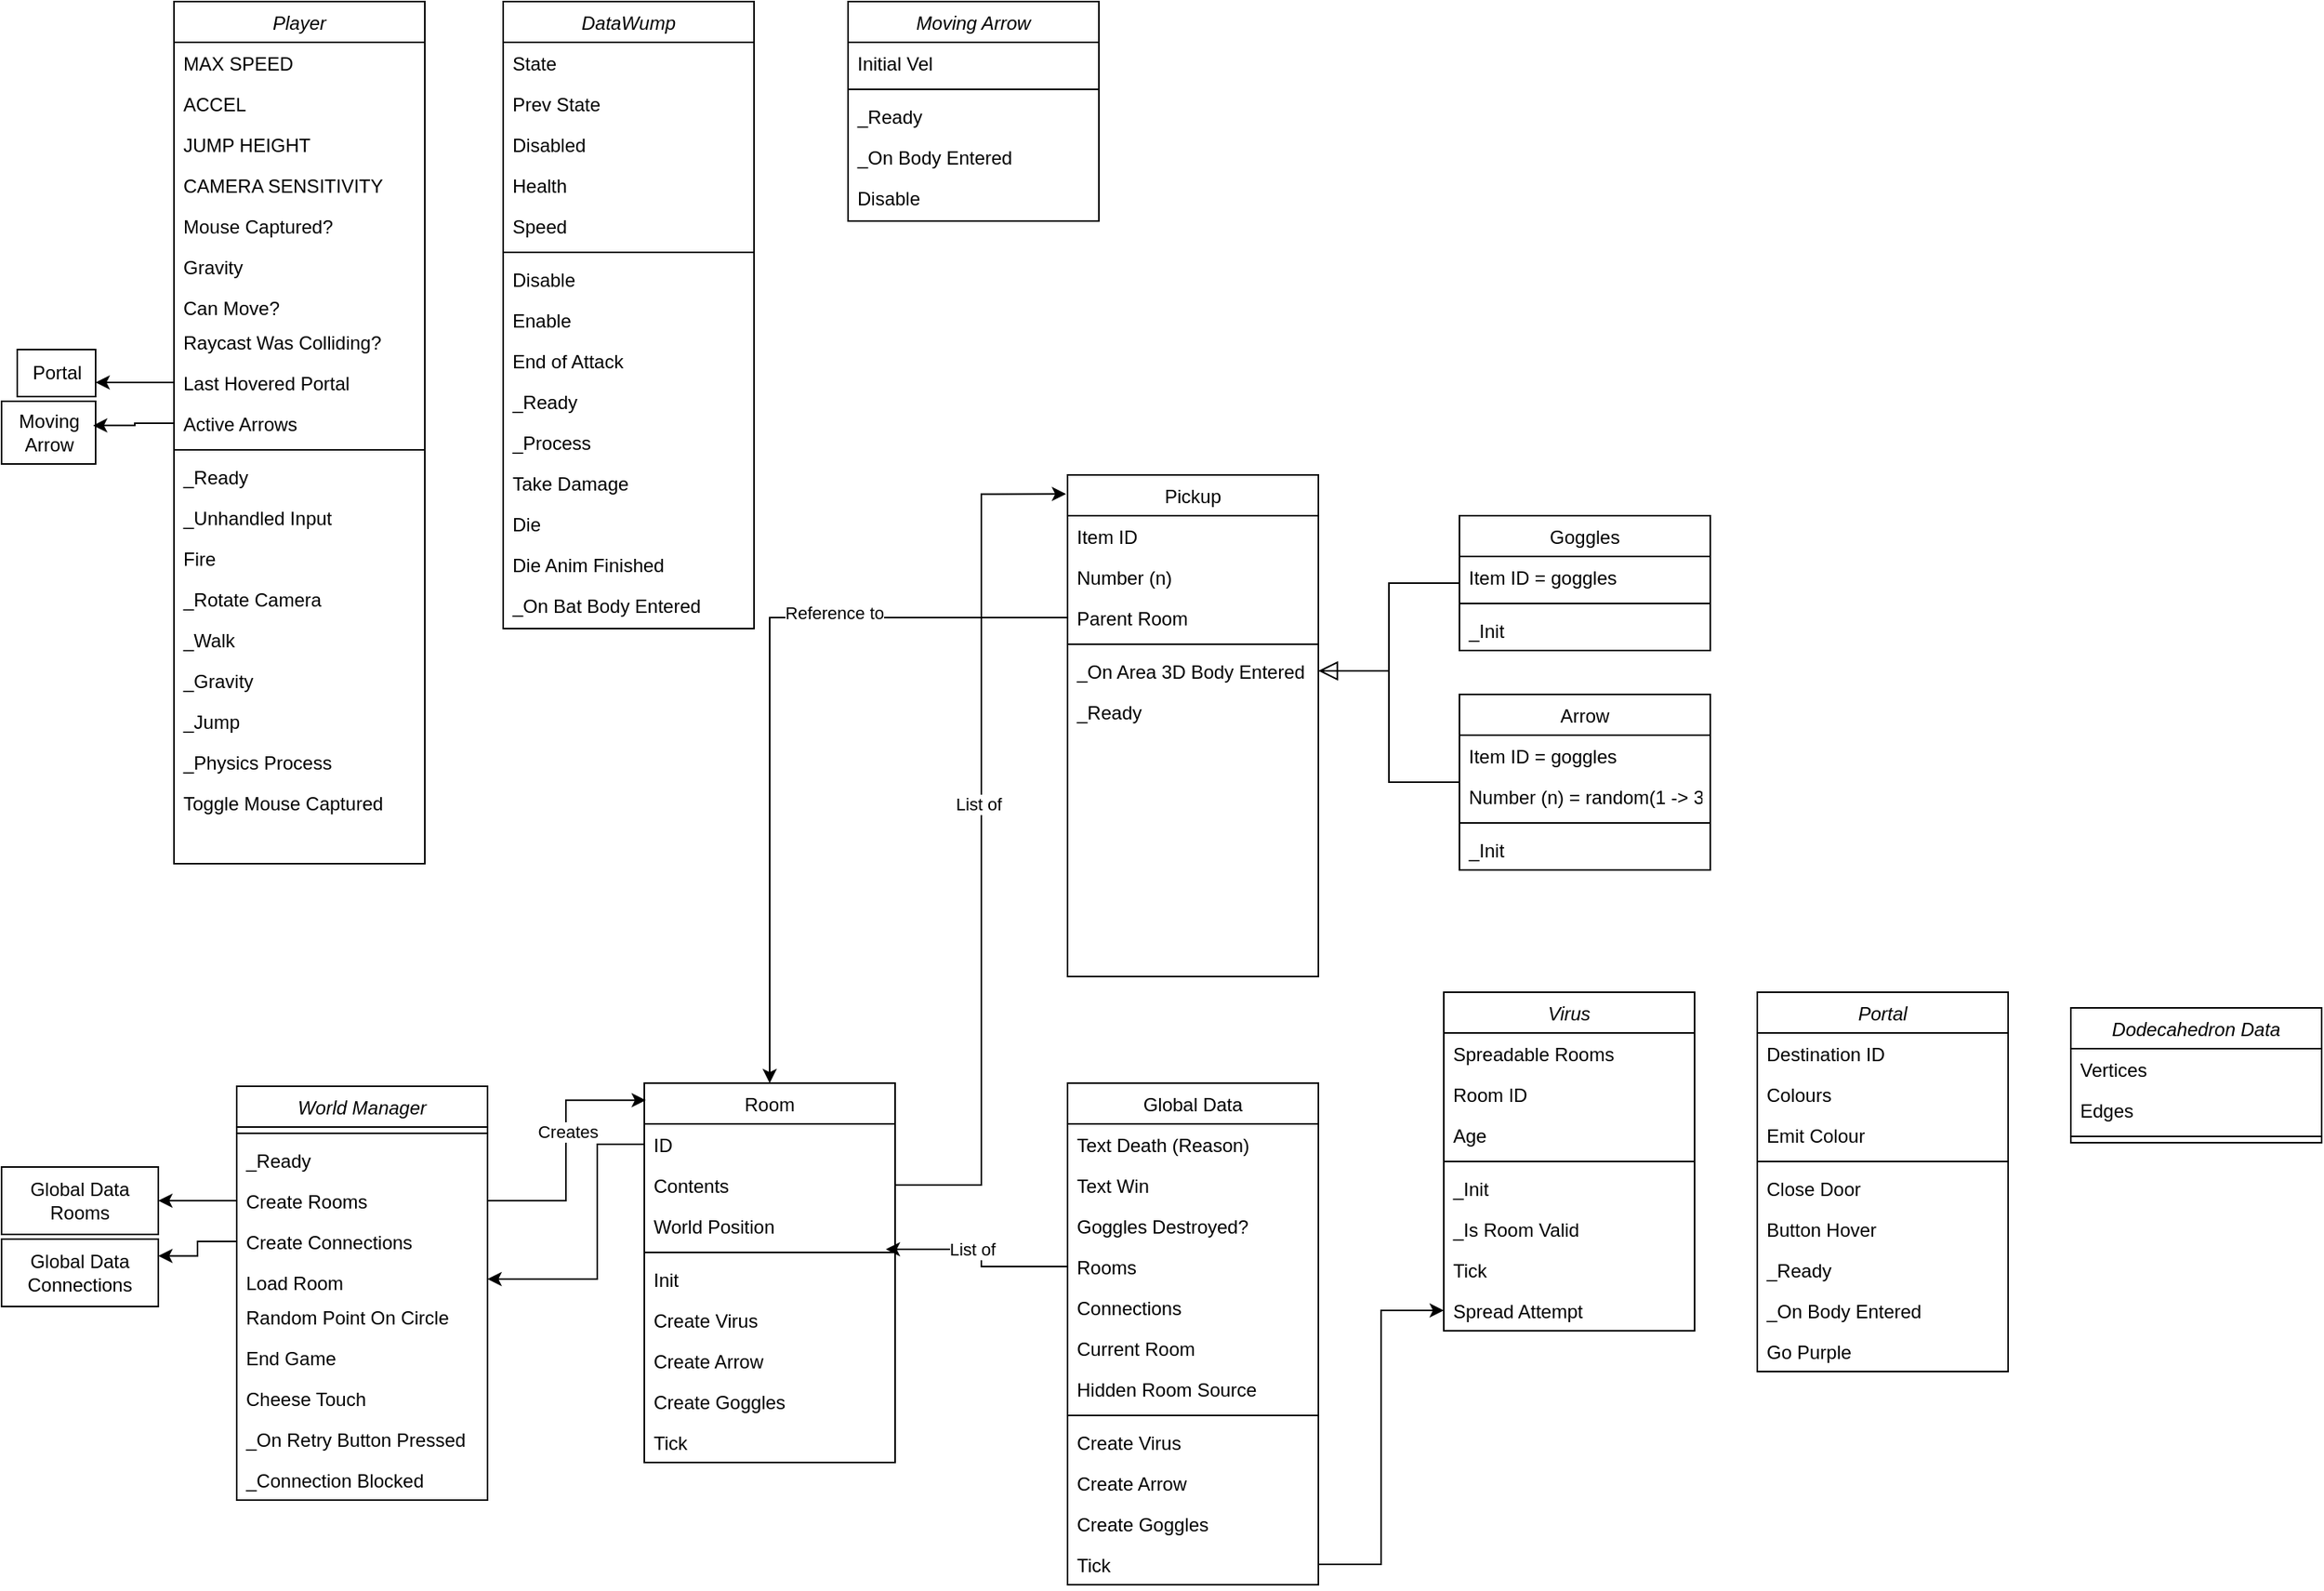 <mxfile version="24.6.4" type="device">
  <diagram id="C5RBs43oDa-KdzZeNtuy" name="Page-1">
    <mxGraphModel dx="1004" dy="1878" grid="1" gridSize="10" guides="1" tooltips="1" connect="1" arrows="1" fold="1" page="1" pageScale="1" pageWidth="827" pageHeight="1169" math="0" shadow="0">
      <root>
        <mxCell id="WIyWlLk6GJQsqaUBKTNV-0" />
        <mxCell id="WIyWlLk6GJQsqaUBKTNV-1" parent="WIyWlLk6GJQsqaUBKTNV-0" />
        <mxCell id="zkfFHV4jXpPFQw0GAbJ--0" value="World Manager" style="swimlane;fontStyle=2;align=center;verticalAlign=top;childLayout=stackLayout;horizontal=1;startSize=26;horizontalStack=0;resizeParent=1;resizeLast=0;collapsible=1;marginBottom=0;rounded=0;shadow=0;strokeWidth=1;" parent="WIyWlLk6GJQsqaUBKTNV-1" vertex="1">
          <mxGeometry x="190" y="20" width="160" height="264" as="geometry">
            <mxRectangle x="230" y="140" width="160" height="26" as="alternateBounds" />
          </mxGeometry>
        </mxCell>
        <mxCell id="zkfFHV4jXpPFQw0GAbJ--4" value="" style="line;html=1;strokeWidth=1;align=left;verticalAlign=middle;spacingTop=-1;spacingLeft=3;spacingRight=3;rotatable=0;labelPosition=right;points=[];portConstraint=eastwest;" parent="zkfFHV4jXpPFQw0GAbJ--0" vertex="1">
          <mxGeometry y="26" width="160" height="8" as="geometry" />
        </mxCell>
        <mxCell id="YwGUGth9fUSWE6UoYvAo-60" value="_Ready" style="text;align=left;verticalAlign=top;spacingLeft=4;spacingRight=4;overflow=hidden;rotatable=0;points=[[0,0.5],[1,0.5]];portConstraint=eastwest;" vertex="1" parent="zkfFHV4jXpPFQw0GAbJ--0">
          <mxGeometry y="34" width="160" height="26" as="geometry" />
        </mxCell>
        <mxCell id="zkfFHV4jXpPFQw0GAbJ--5" value="Create Rooms" style="text;align=left;verticalAlign=top;spacingLeft=4;spacingRight=4;overflow=hidden;rotatable=0;points=[[0,0.5],[1,0.5]];portConstraint=eastwest;" parent="zkfFHV4jXpPFQw0GAbJ--0" vertex="1">
          <mxGeometry y="60" width="160" height="26" as="geometry" />
        </mxCell>
        <mxCell id="YwGUGth9fUSWE6UoYvAo-1" value="Create Connections" style="text;align=left;verticalAlign=top;spacingLeft=4;spacingRight=4;overflow=hidden;rotatable=0;points=[[0,0.5],[1,0.5]];portConstraint=eastwest;" vertex="1" parent="zkfFHV4jXpPFQw0GAbJ--0">
          <mxGeometry y="86" width="160" height="26" as="geometry" />
        </mxCell>
        <mxCell id="YwGUGth9fUSWE6UoYvAo-2" value="Load Room" style="text;align=left;verticalAlign=top;spacingLeft=4;spacingRight=4;overflow=hidden;rotatable=0;points=[[0,0.5],[1,0.5]];portConstraint=eastwest;" vertex="1" parent="zkfFHV4jXpPFQw0GAbJ--0">
          <mxGeometry y="112" width="160" height="22" as="geometry" />
        </mxCell>
        <mxCell id="YwGUGth9fUSWE6UoYvAo-3" value="Random Point On Circle" style="text;align=left;verticalAlign=top;spacingLeft=4;spacingRight=4;overflow=hidden;rotatable=0;points=[[0,0.5],[1,0.5]];portConstraint=eastwest;" vertex="1" parent="zkfFHV4jXpPFQw0GAbJ--0">
          <mxGeometry y="134" width="160" height="26" as="geometry" />
        </mxCell>
        <mxCell id="YwGUGth9fUSWE6UoYvAo-4" value="End Game" style="text;align=left;verticalAlign=top;spacingLeft=4;spacingRight=4;overflow=hidden;rotatable=0;points=[[0,0.5],[1,0.5]];portConstraint=eastwest;" vertex="1" parent="zkfFHV4jXpPFQw0GAbJ--0">
          <mxGeometry y="160" width="160" height="26" as="geometry" />
        </mxCell>
        <mxCell id="YwGUGth9fUSWE6UoYvAo-5" value="Cheese Touch" style="text;align=left;verticalAlign=top;spacingLeft=4;spacingRight=4;overflow=hidden;rotatable=0;points=[[0,0.5],[1,0.5]];portConstraint=eastwest;" vertex="1" parent="zkfFHV4jXpPFQw0GAbJ--0">
          <mxGeometry y="186" width="160" height="26" as="geometry" />
        </mxCell>
        <mxCell id="YwGUGth9fUSWE6UoYvAo-6" value="_On Retry Button Pressed" style="text;align=left;verticalAlign=top;spacingLeft=4;spacingRight=4;overflow=hidden;rotatable=0;points=[[0,0.5],[1,0.5]];portConstraint=eastwest;" vertex="1" parent="zkfFHV4jXpPFQw0GAbJ--0">
          <mxGeometry y="212" width="160" height="26" as="geometry" />
        </mxCell>
        <mxCell id="YwGUGth9fUSWE6UoYvAo-7" value="_Connection Blocked" style="text;align=left;verticalAlign=top;spacingLeft=4;spacingRight=4;overflow=hidden;rotatable=0;points=[[0,0.5],[1,0.5]];portConstraint=eastwest;" vertex="1" parent="zkfFHV4jXpPFQw0GAbJ--0">
          <mxGeometry y="238" width="160" height="26" as="geometry" />
        </mxCell>
        <mxCell id="zkfFHV4jXpPFQw0GAbJ--17" value="Room" style="swimlane;fontStyle=0;align=center;verticalAlign=top;childLayout=stackLayout;horizontal=1;startSize=26;horizontalStack=0;resizeParent=1;resizeLast=0;collapsible=1;marginBottom=0;rounded=0;shadow=0;strokeWidth=1;" parent="WIyWlLk6GJQsqaUBKTNV-1" vertex="1">
          <mxGeometry x="450" y="18" width="160" height="242" as="geometry">
            <mxRectangle x="540" y="40" width="160" height="26" as="alternateBounds" />
          </mxGeometry>
        </mxCell>
        <mxCell id="zkfFHV4jXpPFQw0GAbJ--18" value="ID" style="text;align=left;verticalAlign=top;spacingLeft=4;spacingRight=4;overflow=hidden;rotatable=0;points=[[0,0.5],[1,0.5]];portConstraint=eastwest;" parent="zkfFHV4jXpPFQw0GAbJ--17" vertex="1">
          <mxGeometry y="26" width="160" height="26" as="geometry" />
        </mxCell>
        <mxCell id="zkfFHV4jXpPFQw0GAbJ--19" value="Contents" style="text;align=left;verticalAlign=top;spacingLeft=4;spacingRight=4;overflow=hidden;rotatable=0;points=[[0,0.5],[1,0.5]];portConstraint=eastwest;rounded=0;shadow=0;html=0;" parent="zkfFHV4jXpPFQw0GAbJ--17" vertex="1">
          <mxGeometry y="52" width="160" height="26" as="geometry" />
        </mxCell>
        <mxCell id="zkfFHV4jXpPFQw0GAbJ--20" value="World Position" style="text;align=left;verticalAlign=top;spacingLeft=4;spacingRight=4;overflow=hidden;rotatable=0;points=[[0,0.5],[1,0.5]];portConstraint=eastwest;rounded=0;shadow=0;html=0;" parent="zkfFHV4jXpPFQw0GAbJ--17" vertex="1">
          <mxGeometry y="78" width="160" height="26" as="geometry" />
        </mxCell>
        <mxCell id="zkfFHV4jXpPFQw0GAbJ--23" value="" style="line;html=1;strokeWidth=1;align=left;verticalAlign=middle;spacingTop=-1;spacingLeft=3;spacingRight=3;rotatable=0;labelPosition=right;points=[];portConstraint=eastwest;" parent="zkfFHV4jXpPFQw0GAbJ--17" vertex="1">
          <mxGeometry y="104" width="160" height="8" as="geometry" />
        </mxCell>
        <mxCell id="zkfFHV4jXpPFQw0GAbJ--24" value="Init" style="text;align=left;verticalAlign=top;spacingLeft=4;spacingRight=4;overflow=hidden;rotatable=0;points=[[0,0.5],[1,0.5]];portConstraint=eastwest;" parent="zkfFHV4jXpPFQw0GAbJ--17" vertex="1">
          <mxGeometry y="112" width="160" height="26" as="geometry" />
        </mxCell>
        <mxCell id="zkfFHV4jXpPFQw0GAbJ--25" value="Create Virus" style="text;align=left;verticalAlign=top;spacingLeft=4;spacingRight=4;overflow=hidden;rotatable=0;points=[[0,0.5],[1,0.5]];portConstraint=eastwest;" parent="zkfFHV4jXpPFQw0GAbJ--17" vertex="1">
          <mxGeometry y="138" width="160" height="26" as="geometry" />
        </mxCell>
        <mxCell id="YwGUGth9fUSWE6UoYvAo-8" value="Create Arrow" style="text;align=left;verticalAlign=top;spacingLeft=4;spacingRight=4;overflow=hidden;rotatable=0;points=[[0,0.5],[1,0.5]];portConstraint=eastwest;" vertex="1" parent="zkfFHV4jXpPFQw0GAbJ--17">
          <mxGeometry y="164" width="160" height="26" as="geometry" />
        </mxCell>
        <mxCell id="YwGUGth9fUSWE6UoYvAo-9" value="Create Goggles" style="text;align=left;verticalAlign=top;spacingLeft=4;spacingRight=4;overflow=hidden;rotatable=0;points=[[0,0.5],[1,0.5]];portConstraint=eastwest;" vertex="1" parent="zkfFHV4jXpPFQw0GAbJ--17">
          <mxGeometry y="190" width="160" height="26" as="geometry" />
        </mxCell>
        <mxCell id="YwGUGth9fUSWE6UoYvAo-10" value="Tick" style="text;align=left;verticalAlign=top;spacingLeft=4;spacingRight=4;overflow=hidden;rotatable=0;points=[[0,0.5],[1,0.5]];portConstraint=eastwest;" vertex="1" parent="zkfFHV4jXpPFQw0GAbJ--17">
          <mxGeometry y="216" width="160" height="26" as="geometry" />
        </mxCell>
        <mxCell id="YwGUGth9fUSWE6UoYvAo-11" value="Global Data" style="swimlane;fontStyle=0;align=center;verticalAlign=top;childLayout=stackLayout;horizontal=1;startSize=26;horizontalStack=0;resizeParent=1;resizeLast=0;collapsible=1;marginBottom=0;rounded=0;shadow=0;strokeWidth=1;" vertex="1" parent="WIyWlLk6GJQsqaUBKTNV-1">
          <mxGeometry x="720" y="18" width="160" height="320" as="geometry">
            <mxRectangle x="540" y="40" width="160" height="26" as="alternateBounds" />
          </mxGeometry>
        </mxCell>
        <mxCell id="YwGUGth9fUSWE6UoYvAo-12" value="Text Death (Reason)" style="text;align=left;verticalAlign=top;spacingLeft=4;spacingRight=4;overflow=hidden;rotatable=0;points=[[0,0.5],[1,0.5]];portConstraint=eastwest;" vertex="1" parent="YwGUGth9fUSWE6UoYvAo-11">
          <mxGeometry y="26" width="160" height="26" as="geometry" />
        </mxCell>
        <mxCell id="YwGUGth9fUSWE6UoYvAo-13" value="Text Win" style="text;align=left;verticalAlign=top;spacingLeft=4;spacingRight=4;overflow=hidden;rotatable=0;points=[[0,0.5],[1,0.5]];portConstraint=eastwest;rounded=0;shadow=0;html=0;" vertex="1" parent="YwGUGth9fUSWE6UoYvAo-11">
          <mxGeometry y="52" width="160" height="26" as="geometry" />
        </mxCell>
        <mxCell id="YwGUGth9fUSWE6UoYvAo-14" value="Goggles Destroyed?" style="text;align=left;verticalAlign=top;spacingLeft=4;spacingRight=4;overflow=hidden;rotatable=0;points=[[0,0.5],[1,0.5]];portConstraint=eastwest;rounded=0;shadow=0;html=0;" vertex="1" parent="YwGUGth9fUSWE6UoYvAo-11">
          <mxGeometry y="78" width="160" height="26" as="geometry" />
        </mxCell>
        <mxCell id="YwGUGth9fUSWE6UoYvAo-31" value="Rooms" style="text;align=left;verticalAlign=top;spacingLeft=4;spacingRight=4;overflow=hidden;rotatable=0;points=[[0,0.5],[1,0.5]];portConstraint=eastwest;" vertex="1" parent="YwGUGth9fUSWE6UoYvAo-11">
          <mxGeometry y="104" width="160" height="26" as="geometry" />
        </mxCell>
        <mxCell id="YwGUGth9fUSWE6UoYvAo-32" value="Connections" style="text;align=left;verticalAlign=top;spacingLeft=4;spacingRight=4;overflow=hidden;rotatable=0;points=[[0,0.5],[1,0.5]];portConstraint=eastwest;" vertex="1" parent="YwGUGth9fUSWE6UoYvAo-11">
          <mxGeometry y="130" width="160" height="26" as="geometry" />
        </mxCell>
        <mxCell id="YwGUGth9fUSWE6UoYvAo-33" value="Current Room" style="text;align=left;verticalAlign=top;spacingLeft=4;spacingRight=4;overflow=hidden;rotatable=0;points=[[0,0.5],[1,0.5]];portConstraint=eastwest;" vertex="1" parent="YwGUGth9fUSWE6UoYvAo-11">
          <mxGeometry y="156" width="160" height="26" as="geometry" />
        </mxCell>
        <mxCell id="YwGUGth9fUSWE6UoYvAo-34" value="Hidden Room Source" style="text;align=left;verticalAlign=top;spacingLeft=4;spacingRight=4;overflow=hidden;rotatable=0;points=[[0,0.5],[1,0.5]];portConstraint=eastwest;" vertex="1" parent="YwGUGth9fUSWE6UoYvAo-11">
          <mxGeometry y="182" width="160" height="26" as="geometry" />
        </mxCell>
        <mxCell id="YwGUGth9fUSWE6UoYvAo-15" value="" style="line;html=1;strokeWidth=1;align=left;verticalAlign=middle;spacingTop=-1;spacingLeft=3;spacingRight=3;rotatable=0;labelPosition=right;points=[];portConstraint=eastwest;" vertex="1" parent="YwGUGth9fUSWE6UoYvAo-11">
          <mxGeometry y="208" width="160" height="8" as="geometry" />
        </mxCell>
        <mxCell id="YwGUGth9fUSWE6UoYvAo-17" value="Create Virus" style="text;align=left;verticalAlign=top;spacingLeft=4;spacingRight=4;overflow=hidden;rotatable=0;points=[[0,0.5],[1,0.5]];portConstraint=eastwest;" vertex="1" parent="YwGUGth9fUSWE6UoYvAo-11">
          <mxGeometry y="216" width="160" height="26" as="geometry" />
        </mxCell>
        <mxCell id="YwGUGth9fUSWE6UoYvAo-18" value="Create Arrow" style="text;align=left;verticalAlign=top;spacingLeft=4;spacingRight=4;overflow=hidden;rotatable=0;points=[[0,0.5],[1,0.5]];portConstraint=eastwest;" vertex="1" parent="YwGUGth9fUSWE6UoYvAo-11">
          <mxGeometry y="242" width="160" height="26" as="geometry" />
        </mxCell>
        <mxCell id="YwGUGth9fUSWE6UoYvAo-19" value="Create Goggles" style="text;align=left;verticalAlign=top;spacingLeft=4;spacingRight=4;overflow=hidden;rotatable=0;points=[[0,0.5],[1,0.5]];portConstraint=eastwest;" vertex="1" parent="YwGUGth9fUSWE6UoYvAo-11">
          <mxGeometry y="268" width="160" height="26" as="geometry" />
        </mxCell>
        <mxCell id="YwGUGth9fUSWE6UoYvAo-20" value="Tick" style="text;align=left;verticalAlign=top;spacingLeft=4;spacingRight=4;overflow=hidden;rotatable=0;points=[[0,0.5],[1,0.5]];portConstraint=eastwest;" vertex="1" parent="YwGUGth9fUSWE6UoYvAo-11">
          <mxGeometry y="294" width="160" height="26" as="geometry" />
        </mxCell>
        <mxCell id="YwGUGth9fUSWE6UoYvAo-35" style="edgeStyle=orthogonalEdgeStyle;rounded=0;orthogonalLoop=1;jettySize=auto;html=1;exitX=0;exitY=0.5;exitDx=0;exitDy=0;entryX=0.963;entryY=-0.231;entryDx=0;entryDy=0;entryPerimeter=0;" edge="1" parent="WIyWlLk6GJQsqaUBKTNV-1" source="YwGUGth9fUSWE6UoYvAo-31" target="zkfFHV4jXpPFQw0GAbJ--24">
          <mxGeometry relative="1" as="geometry" />
        </mxCell>
        <mxCell id="YwGUGth9fUSWE6UoYvAo-36" value="List of" style="edgeLabel;html=1;align=center;verticalAlign=middle;resizable=0;points=[];" vertex="1" connectable="0" parent="YwGUGth9fUSWE6UoYvAo-35">
          <mxGeometry x="0.136" relative="1" as="geometry">
            <mxPoint as="offset" />
          </mxGeometry>
        </mxCell>
        <mxCell id="YwGUGth9fUSWE6UoYvAo-37" style="edgeStyle=orthogonalEdgeStyle;rounded=0;orthogonalLoop=1;jettySize=auto;html=1;exitX=1;exitY=0.5;exitDx=0;exitDy=0;entryX=0.006;entryY=0.045;entryDx=0;entryDy=0;entryPerimeter=0;" edge="1" parent="WIyWlLk6GJQsqaUBKTNV-1" source="zkfFHV4jXpPFQw0GAbJ--5" target="zkfFHV4jXpPFQw0GAbJ--17">
          <mxGeometry relative="1" as="geometry" />
        </mxCell>
        <mxCell id="YwGUGth9fUSWE6UoYvAo-38" value="Creates" style="edgeLabel;html=1;align=center;verticalAlign=middle;resizable=0;points=[];" vertex="1" connectable="0" parent="YwGUGth9fUSWE6UoYvAo-37">
          <mxGeometry x="0.136" y="-1" relative="1" as="geometry">
            <mxPoint as="offset" />
          </mxGeometry>
        </mxCell>
        <mxCell id="YwGUGth9fUSWE6UoYvAo-40" value="Pickup" style="swimlane;fontStyle=0;align=center;verticalAlign=top;childLayout=stackLayout;horizontal=1;startSize=26;horizontalStack=0;resizeParent=1;resizeLast=0;collapsible=1;marginBottom=0;rounded=0;shadow=0;strokeWidth=1;" vertex="1" parent="WIyWlLk6GJQsqaUBKTNV-1">
          <mxGeometry x="720" y="-370" width="160" height="320" as="geometry">
            <mxRectangle x="540" y="40" width="160" height="26" as="alternateBounds" />
          </mxGeometry>
        </mxCell>
        <mxCell id="YwGUGth9fUSWE6UoYvAo-41" value="Item ID" style="text;align=left;verticalAlign=top;spacingLeft=4;spacingRight=4;overflow=hidden;rotatable=0;points=[[0,0.5],[1,0.5]];portConstraint=eastwest;" vertex="1" parent="YwGUGth9fUSWE6UoYvAo-40">
          <mxGeometry y="26" width="160" height="26" as="geometry" />
        </mxCell>
        <mxCell id="YwGUGth9fUSWE6UoYvAo-42" value="Number (n)" style="text;align=left;verticalAlign=top;spacingLeft=4;spacingRight=4;overflow=hidden;rotatable=0;points=[[0,0.5],[1,0.5]];portConstraint=eastwest;rounded=0;shadow=0;html=0;" vertex="1" parent="YwGUGth9fUSWE6UoYvAo-40">
          <mxGeometry y="52" width="160" height="26" as="geometry" />
        </mxCell>
        <mxCell id="YwGUGth9fUSWE6UoYvAo-43" value="Parent Room" style="text;align=left;verticalAlign=top;spacingLeft=4;spacingRight=4;overflow=hidden;rotatable=0;points=[[0,0.5],[1,0.5]];portConstraint=eastwest;rounded=0;shadow=0;html=0;" vertex="1" parent="YwGUGth9fUSWE6UoYvAo-40">
          <mxGeometry y="78" width="160" height="26" as="geometry" />
        </mxCell>
        <mxCell id="YwGUGth9fUSWE6UoYvAo-48" value="" style="line;html=1;strokeWidth=1;align=left;verticalAlign=middle;spacingTop=-1;spacingLeft=3;spacingRight=3;rotatable=0;labelPosition=right;points=[];portConstraint=eastwest;" vertex="1" parent="YwGUGth9fUSWE6UoYvAo-40">
          <mxGeometry y="104" width="160" height="8" as="geometry" />
        </mxCell>
        <mxCell id="YwGUGth9fUSWE6UoYvAo-49" value="_On Area 3D Body Entered" style="text;align=left;verticalAlign=top;spacingLeft=4;spacingRight=4;overflow=hidden;rotatable=0;points=[[0,0.5],[1,0.5]];portConstraint=eastwest;" vertex="1" parent="YwGUGth9fUSWE6UoYvAo-40">
          <mxGeometry y="112" width="160" height="26" as="geometry" />
        </mxCell>
        <mxCell id="YwGUGth9fUSWE6UoYvAo-50" value="_Ready" style="text;align=left;verticalAlign=top;spacingLeft=4;spacingRight=4;overflow=hidden;rotatable=0;points=[[0,0.5],[1,0.5]];portConstraint=eastwest;" vertex="1" parent="YwGUGth9fUSWE6UoYvAo-40">
          <mxGeometry y="138" width="160" height="26" as="geometry" />
        </mxCell>
        <mxCell id="YwGUGth9fUSWE6UoYvAo-53" style="edgeStyle=orthogonalEdgeStyle;rounded=0;orthogonalLoop=1;jettySize=auto;html=1;exitX=0;exitY=0.5;exitDx=0;exitDy=0;" edge="1" parent="WIyWlLk6GJQsqaUBKTNV-1" source="YwGUGth9fUSWE6UoYvAo-43" target="zkfFHV4jXpPFQw0GAbJ--17">
          <mxGeometry relative="1" as="geometry" />
        </mxCell>
        <mxCell id="YwGUGth9fUSWE6UoYvAo-56" value="Reference to" style="edgeLabel;html=1;align=center;verticalAlign=middle;resizable=0;points=[];" vertex="1" connectable="0" parent="YwGUGth9fUSWE6UoYvAo-53">
          <mxGeometry x="-0.388" y="-3" relative="1" as="geometry">
            <mxPoint as="offset" />
          </mxGeometry>
        </mxCell>
        <mxCell id="YwGUGth9fUSWE6UoYvAo-54" style="edgeStyle=orthogonalEdgeStyle;rounded=0;orthogonalLoop=1;jettySize=auto;html=1;exitX=1;exitY=0.5;exitDx=0;exitDy=0;entryX=-0.006;entryY=0.038;entryDx=0;entryDy=0;entryPerimeter=0;" edge="1" parent="WIyWlLk6GJQsqaUBKTNV-1" source="zkfFHV4jXpPFQw0GAbJ--19" target="YwGUGth9fUSWE6UoYvAo-40">
          <mxGeometry relative="1" as="geometry" />
        </mxCell>
        <mxCell id="YwGUGth9fUSWE6UoYvAo-55" value="List of" style="edgeLabel;html=1;align=center;verticalAlign=middle;resizable=0;points=[];" vertex="1" connectable="0" parent="YwGUGth9fUSWE6UoYvAo-54">
          <mxGeometry x="0.084" y="2" relative="1" as="geometry">
            <mxPoint as="offset" />
          </mxGeometry>
        </mxCell>
        <mxCell id="YwGUGth9fUSWE6UoYvAo-62" style="edgeStyle=orthogonalEdgeStyle;rounded=0;orthogonalLoop=1;jettySize=auto;html=1;entryX=1;entryY=0.5;entryDx=0;entryDy=0;endArrow=block;endFill=0;endSize=10;startSize=10;" edge="1" parent="WIyWlLk6GJQsqaUBKTNV-1" source="YwGUGth9fUSWE6UoYvAo-57" target="YwGUGth9fUSWE6UoYvAo-49">
          <mxGeometry relative="1" as="geometry" />
        </mxCell>
        <mxCell id="YwGUGth9fUSWE6UoYvAo-57" value="Goggles" style="swimlane;fontStyle=0;align=center;verticalAlign=top;childLayout=stackLayout;horizontal=1;startSize=26;horizontalStack=0;resizeParent=1;resizeLast=0;collapsible=1;marginBottom=0;rounded=0;shadow=0;strokeWidth=1;" vertex="1" parent="WIyWlLk6GJQsqaUBKTNV-1">
          <mxGeometry x="970" y="-344" width="160" height="86" as="geometry">
            <mxRectangle x="340" y="380" width="170" height="26" as="alternateBounds" />
          </mxGeometry>
        </mxCell>
        <mxCell id="YwGUGth9fUSWE6UoYvAo-58" value="Item ID = goggles" style="text;align=left;verticalAlign=top;spacingLeft=4;spacingRight=4;overflow=hidden;rotatable=0;points=[[0,0.5],[1,0.5]];portConstraint=eastwest;" vertex="1" parent="YwGUGth9fUSWE6UoYvAo-57">
          <mxGeometry y="26" width="160" height="26" as="geometry" />
        </mxCell>
        <mxCell id="YwGUGth9fUSWE6UoYvAo-59" value="" style="line;html=1;strokeWidth=1;align=left;verticalAlign=middle;spacingTop=-1;spacingLeft=3;spacingRight=3;rotatable=0;labelPosition=right;points=[];portConstraint=eastwest;" vertex="1" parent="YwGUGth9fUSWE6UoYvAo-57">
          <mxGeometry y="52" width="160" height="8" as="geometry" />
        </mxCell>
        <mxCell id="YwGUGth9fUSWE6UoYvAo-61" value="_Init" style="text;align=left;verticalAlign=top;spacingLeft=4;spacingRight=4;overflow=hidden;rotatable=0;points=[[0,0.5],[1,0.5]];portConstraint=eastwest;" vertex="1" parent="YwGUGth9fUSWE6UoYvAo-57">
          <mxGeometry y="60" width="160" height="26" as="geometry" />
        </mxCell>
        <mxCell id="YwGUGth9fUSWE6UoYvAo-69" style="edgeStyle=orthogonalEdgeStyle;rounded=0;orthogonalLoop=1;jettySize=auto;html=1;entryX=1;entryY=0.5;entryDx=0;entryDy=0;endArrow=none;endFill=0;" edge="1" parent="WIyWlLk6GJQsqaUBKTNV-1" source="YwGUGth9fUSWE6UoYvAo-63" target="YwGUGth9fUSWE6UoYvAo-49">
          <mxGeometry relative="1" as="geometry">
            <Array as="points">
              <mxPoint x="925" y="-174" />
              <mxPoint x="925" y="-245" />
            </Array>
          </mxGeometry>
        </mxCell>
        <mxCell id="YwGUGth9fUSWE6UoYvAo-63" value="Arrow" style="swimlane;fontStyle=0;align=center;verticalAlign=top;childLayout=stackLayout;horizontal=1;startSize=26;horizontalStack=0;resizeParent=1;resizeLast=0;collapsible=1;marginBottom=0;rounded=0;shadow=0;strokeWidth=1;" vertex="1" parent="WIyWlLk6GJQsqaUBKTNV-1">
          <mxGeometry x="970" y="-230" width="160" height="112" as="geometry">
            <mxRectangle x="340" y="380" width="170" height="26" as="alternateBounds" />
          </mxGeometry>
        </mxCell>
        <mxCell id="YwGUGth9fUSWE6UoYvAo-64" value="Item ID = goggles" style="text;align=left;verticalAlign=top;spacingLeft=4;spacingRight=4;overflow=hidden;rotatable=0;points=[[0,0.5],[1,0.5]];portConstraint=eastwest;" vertex="1" parent="YwGUGth9fUSWE6UoYvAo-63">
          <mxGeometry y="26" width="160" height="26" as="geometry" />
        </mxCell>
        <mxCell id="YwGUGth9fUSWE6UoYvAo-67" value="Number (n) = random(1 -&gt; 3)" style="text;align=left;verticalAlign=top;spacingLeft=4;spacingRight=4;overflow=hidden;rotatable=0;points=[[0,0.5],[1,0.5]];portConstraint=eastwest;" vertex="1" parent="YwGUGth9fUSWE6UoYvAo-63">
          <mxGeometry y="52" width="160" height="26" as="geometry" />
        </mxCell>
        <mxCell id="YwGUGth9fUSWE6UoYvAo-65" value="" style="line;html=1;strokeWidth=1;align=left;verticalAlign=middle;spacingTop=-1;spacingLeft=3;spacingRight=3;rotatable=0;labelPosition=right;points=[];portConstraint=eastwest;" vertex="1" parent="YwGUGth9fUSWE6UoYvAo-63">
          <mxGeometry y="78" width="160" height="8" as="geometry" />
        </mxCell>
        <mxCell id="YwGUGth9fUSWE6UoYvAo-66" value="_Init" style="text;align=left;verticalAlign=top;spacingLeft=4;spacingRight=4;overflow=hidden;rotatable=0;points=[[0,0.5],[1,0.5]];portConstraint=eastwest;" vertex="1" parent="YwGUGth9fUSWE6UoYvAo-63">
          <mxGeometry y="86" width="160" height="26" as="geometry" />
        </mxCell>
        <mxCell id="YwGUGth9fUSWE6UoYvAo-70" value="Player" style="swimlane;fontStyle=2;align=center;verticalAlign=top;childLayout=stackLayout;horizontal=1;startSize=26;horizontalStack=0;resizeParent=1;resizeLast=0;collapsible=1;marginBottom=0;rounded=0;shadow=0;strokeWidth=1;" vertex="1" parent="WIyWlLk6GJQsqaUBKTNV-1">
          <mxGeometry x="150" y="-672" width="160" height="550" as="geometry">
            <mxRectangle x="230" y="140" width="160" height="26" as="alternateBounds" />
          </mxGeometry>
        </mxCell>
        <mxCell id="YwGUGth9fUSWE6UoYvAo-81" value="MAX SPEED" style="text;align=left;verticalAlign=top;spacingLeft=4;spacingRight=4;overflow=hidden;rotatable=0;points=[[0,0.5],[1,0.5]];portConstraint=eastwest;" vertex="1" parent="YwGUGth9fUSWE6UoYvAo-70">
          <mxGeometry y="26" width="160" height="26" as="geometry" />
        </mxCell>
        <mxCell id="YwGUGth9fUSWE6UoYvAo-82" value="ACCEL" style="text;align=left;verticalAlign=top;spacingLeft=4;spacingRight=4;overflow=hidden;rotatable=0;points=[[0,0.5],[1,0.5]];portConstraint=eastwest;" vertex="1" parent="YwGUGth9fUSWE6UoYvAo-70">
          <mxGeometry y="52" width="160" height="26" as="geometry" />
        </mxCell>
        <mxCell id="YwGUGth9fUSWE6UoYvAo-83" value="JUMP HEIGHT" style="text;align=left;verticalAlign=top;spacingLeft=4;spacingRight=4;overflow=hidden;rotatable=0;points=[[0,0.5],[1,0.5]];portConstraint=eastwest;" vertex="1" parent="YwGUGth9fUSWE6UoYvAo-70">
          <mxGeometry y="78" width="160" height="26" as="geometry" />
        </mxCell>
        <mxCell id="YwGUGth9fUSWE6UoYvAo-84" value="CAMERA SENSITIVITY" style="text;align=left;verticalAlign=top;spacingLeft=4;spacingRight=4;overflow=hidden;rotatable=0;points=[[0,0.5],[1,0.5]];portConstraint=eastwest;" vertex="1" parent="YwGUGth9fUSWE6UoYvAo-70">
          <mxGeometry y="104" width="160" height="26" as="geometry" />
        </mxCell>
        <mxCell id="YwGUGth9fUSWE6UoYvAo-72" value="Mouse Captured?" style="text;align=left;verticalAlign=top;spacingLeft=4;spacingRight=4;overflow=hidden;rotatable=0;points=[[0,0.5],[1,0.5]];portConstraint=eastwest;" vertex="1" parent="YwGUGth9fUSWE6UoYvAo-70">
          <mxGeometry y="130" width="160" height="26" as="geometry" />
        </mxCell>
        <mxCell id="YwGUGth9fUSWE6UoYvAo-85" value="Gravity" style="text;align=left;verticalAlign=top;spacingLeft=4;spacingRight=4;overflow=hidden;rotatable=0;points=[[0,0.5],[1,0.5]];portConstraint=eastwest;" vertex="1" parent="YwGUGth9fUSWE6UoYvAo-70">
          <mxGeometry y="156" width="160" height="26" as="geometry" />
        </mxCell>
        <mxCell id="YwGUGth9fUSWE6UoYvAo-75" value="Can Move?" style="text;align=left;verticalAlign=top;spacingLeft=4;spacingRight=4;overflow=hidden;rotatable=0;points=[[0,0.5],[1,0.5]];portConstraint=eastwest;" vertex="1" parent="YwGUGth9fUSWE6UoYvAo-70">
          <mxGeometry y="182" width="160" height="22" as="geometry" />
        </mxCell>
        <mxCell id="YwGUGth9fUSWE6UoYvAo-74" value="Raycast Was Colliding?" style="text;align=left;verticalAlign=top;spacingLeft=4;spacingRight=4;overflow=hidden;rotatable=0;points=[[0,0.5],[1,0.5]];portConstraint=eastwest;" vertex="1" parent="YwGUGth9fUSWE6UoYvAo-70">
          <mxGeometry y="204" width="160" height="26" as="geometry" />
        </mxCell>
        <mxCell id="YwGUGth9fUSWE6UoYvAo-154" style="edgeStyle=orthogonalEdgeStyle;rounded=0;orthogonalLoop=1;jettySize=auto;html=1;" edge="1" parent="YwGUGth9fUSWE6UoYvAo-70" source="YwGUGth9fUSWE6UoYvAo-76">
          <mxGeometry relative="1" as="geometry">
            <mxPoint x="-50" y="243" as="targetPoint" />
          </mxGeometry>
        </mxCell>
        <mxCell id="YwGUGth9fUSWE6UoYvAo-76" value="Last Hovered Portal" style="text;align=left;verticalAlign=top;spacingLeft=4;spacingRight=4;overflow=hidden;rotatable=0;points=[[0,0.5],[1,0.5]];portConstraint=eastwest;" vertex="1" parent="YwGUGth9fUSWE6UoYvAo-70">
          <mxGeometry y="230" width="160" height="26" as="geometry" />
        </mxCell>
        <mxCell id="YwGUGth9fUSWE6UoYvAo-77" value="Active Arrows" style="text;align=left;verticalAlign=top;spacingLeft=4;spacingRight=4;overflow=hidden;rotatable=0;points=[[0,0.5],[1,0.5]];portConstraint=eastwest;" vertex="1" parent="YwGUGth9fUSWE6UoYvAo-70">
          <mxGeometry y="256" width="160" height="26" as="geometry" />
        </mxCell>
        <mxCell id="YwGUGth9fUSWE6UoYvAo-71" value="" style="line;html=1;strokeWidth=1;align=left;verticalAlign=middle;spacingTop=-1;spacingLeft=3;spacingRight=3;rotatable=0;labelPosition=right;points=[];portConstraint=eastwest;" vertex="1" parent="YwGUGth9fUSWE6UoYvAo-70">
          <mxGeometry y="282" width="160" height="8" as="geometry" />
        </mxCell>
        <mxCell id="YwGUGth9fUSWE6UoYvAo-78" value="_Ready" style="text;align=left;verticalAlign=top;spacingLeft=4;spacingRight=4;overflow=hidden;rotatable=0;points=[[0,0.5],[1,0.5]];portConstraint=eastwest;" vertex="1" parent="YwGUGth9fUSWE6UoYvAo-70">
          <mxGeometry y="290" width="160" height="26" as="geometry" />
        </mxCell>
        <mxCell id="YwGUGth9fUSWE6UoYvAo-79" value="_Unhandled Input" style="text;align=left;verticalAlign=top;spacingLeft=4;spacingRight=4;overflow=hidden;rotatable=0;points=[[0,0.5],[1,0.5]];portConstraint=eastwest;" vertex="1" parent="YwGUGth9fUSWE6UoYvAo-70">
          <mxGeometry y="316" width="160" height="26" as="geometry" />
        </mxCell>
        <mxCell id="YwGUGth9fUSWE6UoYvAo-88" value="Fire" style="text;align=left;verticalAlign=top;spacingLeft=4;spacingRight=4;overflow=hidden;rotatable=0;points=[[0,0.5],[1,0.5]];portConstraint=eastwest;" vertex="1" parent="YwGUGth9fUSWE6UoYvAo-70">
          <mxGeometry y="342" width="160" height="26" as="geometry" />
        </mxCell>
        <mxCell id="YwGUGth9fUSWE6UoYvAo-89" value="_Rotate Camera" style="text;align=left;verticalAlign=top;spacingLeft=4;spacingRight=4;overflow=hidden;rotatable=0;points=[[0,0.5],[1,0.5]];portConstraint=eastwest;" vertex="1" parent="YwGUGth9fUSWE6UoYvAo-70">
          <mxGeometry y="368" width="160" height="26" as="geometry" />
        </mxCell>
        <mxCell id="YwGUGth9fUSWE6UoYvAo-87" value="_Walk" style="text;align=left;verticalAlign=top;spacingLeft=4;spacingRight=4;overflow=hidden;rotatable=0;points=[[0,0.5],[1,0.5]];portConstraint=eastwest;" vertex="1" parent="YwGUGth9fUSWE6UoYvAo-70">
          <mxGeometry y="394" width="160" height="26" as="geometry" />
        </mxCell>
        <mxCell id="YwGUGth9fUSWE6UoYvAo-86" value="_Gravity" style="text;align=left;verticalAlign=top;spacingLeft=4;spacingRight=4;overflow=hidden;rotatable=0;points=[[0,0.5],[1,0.5]];portConstraint=eastwest;" vertex="1" parent="YwGUGth9fUSWE6UoYvAo-70">
          <mxGeometry y="420" width="160" height="26" as="geometry" />
        </mxCell>
        <mxCell id="YwGUGth9fUSWE6UoYvAo-80" value="_Jump" style="text;align=left;verticalAlign=top;spacingLeft=4;spacingRight=4;overflow=hidden;rotatable=0;points=[[0,0.5],[1,0.5]];portConstraint=eastwest;" vertex="1" parent="YwGUGth9fUSWE6UoYvAo-70">
          <mxGeometry y="446" width="160" height="26" as="geometry" />
        </mxCell>
        <mxCell id="YwGUGth9fUSWE6UoYvAo-90" value="_Physics Process" style="text;align=left;verticalAlign=top;spacingLeft=4;spacingRight=4;overflow=hidden;rotatable=0;points=[[0,0.5],[1,0.5]];portConstraint=eastwest;" vertex="1" parent="YwGUGth9fUSWE6UoYvAo-70">
          <mxGeometry y="472" width="160" height="26" as="geometry" />
        </mxCell>
        <mxCell id="YwGUGth9fUSWE6UoYvAo-91" value="Toggle Mouse Captured" style="text;align=left;verticalAlign=top;spacingLeft=4;spacingRight=4;overflow=hidden;rotatable=0;points=[[0,0.5],[1,0.5]];portConstraint=eastwest;" vertex="1" parent="YwGUGth9fUSWE6UoYvAo-70">
          <mxGeometry y="498" width="160" height="26" as="geometry" />
        </mxCell>
        <mxCell id="YwGUGth9fUSWE6UoYvAo-92" value="DataWump" style="swimlane;fontStyle=2;align=center;verticalAlign=top;childLayout=stackLayout;horizontal=1;startSize=26;horizontalStack=0;resizeParent=1;resizeLast=0;collapsible=1;marginBottom=0;rounded=0;shadow=0;strokeWidth=1;" vertex="1" parent="WIyWlLk6GJQsqaUBKTNV-1">
          <mxGeometry x="360" y="-672" width="160" height="400" as="geometry">
            <mxRectangle x="230" y="140" width="160" height="26" as="alternateBounds" />
          </mxGeometry>
        </mxCell>
        <mxCell id="YwGUGth9fUSWE6UoYvAo-93" value="State" style="text;align=left;verticalAlign=top;spacingLeft=4;spacingRight=4;overflow=hidden;rotatable=0;points=[[0,0.5],[1,0.5]];portConstraint=eastwest;" vertex="1" parent="YwGUGth9fUSWE6UoYvAo-92">
          <mxGeometry y="26" width="160" height="26" as="geometry" />
        </mxCell>
        <mxCell id="YwGUGth9fUSWE6UoYvAo-94" value="Prev State" style="text;align=left;verticalAlign=top;spacingLeft=4;spacingRight=4;overflow=hidden;rotatable=0;points=[[0,0.5],[1,0.5]];portConstraint=eastwest;" vertex="1" parent="YwGUGth9fUSWE6UoYvAo-92">
          <mxGeometry y="52" width="160" height="26" as="geometry" />
        </mxCell>
        <mxCell id="YwGUGth9fUSWE6UoYvAo-95" value="Disabled" style="text;align=left;verticalAlign=top;spacingLeft=4;spacingRight=4;overflow=hidden;rotatable=0;points=[[0,0.5],[1,0.5]];portConstraint=eastwest;" vertex="1" parent="YwGUGth9fUSWE6UoYvAo-92">
          <mxGeometry y="78" width="160" height="26" as="geometry" />
        </mxCell>
        <mxCell id="YwGUGth9fUSWE6UoYvAo-96" value="Health" style="text;align=left;verticalAlign=top;spacingLeft=4;spacingRight=4;overflow=hidden;rotatable=0;points=[[0,0.5],[1,0.5]];portConstraint=eastwest;" vertex="1" parent="YwGUGth9fUSWE6UoYvAo-92">
          <mxGeometry y="104" width="160" height="26" as="geometry" />
        </mxCell>
        <mxCell id="YwGUGth9fUSWE6UoYvAo-97" value="Speed" style="text;align=left;verticalAlign=top;spacingLeft=4;spacingRight=4;overflow=hidden;rotatable=0;points=[[0,0.5],[1,0.5]];portConstraint=eastwest;" vertex="1" parent="YwGUGth9fUSWE6UoYvAo-92">
          <mxGeometry y="130" width="160" height="26" as="geometry" />
        </mxCell>
        <mxCell id="YwGUGth9fUSWE6UoYvAo-104" value="" style="line;html=1;strokeWidth=1;align=left;verticalAlign=middle;spacingTop=-1;spacingLeft=3;spacingRight=3;rotatable=0;labelPosition=right;points=[];portConstraint=eastwest;" vertex="1" parent="YwGUGth9fUSWE6UoYvAo-92">
          <mxGeometry y="156" width="160" height="8" as="geometry" />
        </mxCell>
        <mxCell id="YwGUGth9fUSWE6UoYvAo-105" value="Disable" style="text;align=left;verticalAlign=top;spacingLeft=4;spacingRight=4;overflow=hidden;rotatable=0;points=[[0,0.5],[1,0.5]];portConstraint=eastwest;" vertex="1" parent="YwGUGth9fUSWE6UoYvAo-92">
          <mxGeometry y="164" width="160" height="26" as="geometry" />
        </mxCell>
        <mxCell id="YwGUGth9fUSWE6UoYvAo-106" value="Enable" style="text;align=left;verticalAlign=top;spacingLeft=4;spacingRight=4;overflow=hidden;rotatable=0;points=[[0,0.5],[1,0.5]];portConstraint=eastwest;" vertex="1" parent="YwGUGth9fUSWE6UoYvAo-92">
          <mxGeometry y="190" width="160" height="26" as="geometry" />
        </mxCell>
        <mxCell id="YwGUGth9fUSWE6UoYvAo-107" value="End of Attack" style="text;align=left;verticalAlign=top;spacingLeft=4;spacingRight=4;overflow=hidden;rotatable=0;points=[[0,0.5],[1,0.5]];portConstraint=eastwest;" vertex="1" parent="YwGUGth9fUSWE6UoYvAo-92">
          <mxGeometry y="216" width="160" height="26" as="geometry" />
        </mxCell>
        <mxCell id="YwGUGth9fUSWE6UoYvAo-108" value="_Ready" style="text;align=left;verticalAlign=top;spacingLeft=4;spacingRight=4;overflow=hidden;rotatable=0;points=[[0,0.5],[1,0.5]];portConstraint=eastwest;" vertex="1" parent="YwGUGth9fUSWE6UoYvAo-92">
          <mxGeometry y="242" width="160" height="26" as="geometry" />
        </mxCell>
        <mxCell id="YwGUGth9fUSWE6UoYvAo-109" value="_Process" style="text;align=left;verticalAlign=top;spacingLeft=4;spacingRight=4;overflow=hidden;rotatable=0;points=[[0,0.5],[1,0.5]];portConstraint=eastwest;" vertex="1" parent="YwGUGth9fUSWE6UoYvAo-92">
          <mxGeometry y="268" width="160" height="26" as="geometry" />
        </mxCell>
        <mxCell id="YwGUGth9fUSWE6UoYvAo-110" value="Take Damage" style="text;align=left;verticalAlign=top;spacingLeft=4;spacingRight=4;overflow=hidden;rotatable=0;points=[[0,0.5],[1,0.5]];portConstraint=eastwest;" vertex="1" parent="YwGUGth9fUSWE6UoYvAo-92">
          <mxGeometry y="294" width="160" height="26" as="geometry" />
        </mxCell>
        <mxCell id="YwGUGth9fUSWE6UoYvAo-111" value="Die" style="text;align=left;verticalAlign=top;spacingLeft=4;spacingRight=4;overflow=hidden;rotatable=0;points=[[0,0.5],[1,0.5]];portConstraint=eastwest;" vertex="1" parent="YwGUGth9fUSWE6UoYvAo-92">
          <mxGeometry y="320" width="160" height="26" as="geometry" />
        </mxCell>
        <mxCell id="YwGUGth9fUSWE6UoYvAo-112" value="Die Anim Finished" style="text;align=left;verticalAlign=top;spacingLeft=4;spacingRight=4;overflow=hidden;rotatable=0;points=[[0,0.5],[1,0.5]];portConstraint=eastwest;" vertex="1" parent="YwGUGth9fUSWE6UoYvAo-92">
          <mxGeometry y="346" width="160" height="26" as="geometry" />
        </mxCell>
        <mxCell id="YwGUGth9fUSWE6UoYvAo-113" value="_On Bat Body Entered" style="text;align=left;verticalAlign=top;spacingLeft=4;spacingRight=4;overflow=hidden;rotatable=0;points=[[0,0.5],[1,0.5]];portConstraint=eastwest;" vertex="1" parent="YwGUGth9fUSWE6UoYvAo-92">
          <mxGeometry y="372" width="160" height="26" as="geometry" />
        </mxCell>
        <mxCell id="YwGUGth9fUSWE6UoYvAo-114" value="Moving Arrow" style="swimlane;fontStyle=2;align=center;verticalAlign=top;childLayout=stackLayout;horizontal=1;startSize=26;horizontalStack=0;resizeParent=1;resizeLast=0;collapsible=1;marginBottom=0;rounded=0;shadow=0;strokeWidth=1;" vertex="1" parent="WIyWlLk6GJQsqaUBKTNV-1">
          <mxGeometry x="580" y="-672" width="160" height="140" as="geometry">
            <mxRectangle x="230" y="140" width="160" height="26" as="alternateBounds" />
          </mxGeometry>
        </mxCell>
        <mxCell id="YwGUGth9fUSWE6UoYvAo-115" value="Initial Vel" style="text;align=left;verticalAlign=top;spacingLeft=4;spacingRight=4;overflow=hidden;rotatable=0;points=[[0,0.5],[1,0.5]];portConstraint=eastwest;" vertex="1" parent="YwGUGth9fUSWE6UoYvAo-114">
          <mxGeometry y="26" width="160" height="26" as="geometry" />
        </mxCell>
        <mxCell id="YwGUGth9fUSWE6UoYvAo-120" value="" style="line;html=1;strokeWidth=1;align=left;verticalAlign=middle;spacingTop=-1;spacingLeft=3;spacingRight=3;rotatable=0;labelPosition=right;points=[];portConstraint=eastwest;" vertex="1" parent="YwGUGth9fUSWE6UoYvAo-114">
          <mxGeometry y="52" width="160" height="8" as="geometry" />
        </mxCell>
        <mxCell id="YwGUGth9fUSWE6UoYvAo-121" value="_Ready" style="text;align=left;verticalAlign=top;spacingLeft=4;spacingRight=4;overflow=hidden;rotatable=0;points=[[0,0.5],[1,0.5]];portConstraint=eastwest;" vertex="1" parent="YwGUGth9fUSWE6UoYvAo-114">
          <mxGeometry y="60" width="160" height="26" as="geometry" />
        </mxCell>
        <mxCell id="YwGUGth9fUSWE6UoYvAo-123" value="_On Body Entered" style="text;align=left;verticalAlign=top;spacingLeft=4;spacingRight=4;overflow=hidden;rotatable=0;points=[[0,0.5],[1,0.5]];portConstraint=eastwest;" vertex="1" parent="YwGUGth9fUSWE6UoYvAo-114">
          <mxGeometry y="86" width="160" height="26" as="geometry" />
        </mxCell>
        <mxCell id="YwGUGth9fUSWE6UoYvAo-122" value="Disable" style="text;align=left;verticalAlign=top;spacingLeft=4;spacingRight=4;overflow=hidden;rotatable=0;points=[[0,0.5],[1,0.5]];portConstraint=eastwest;" vertex="1" parent="YwGUGth9fUSWE6UoYvAo-114">
          <mxGeometry y="112" width="160" height="26" as="geometry" />
        </mxCell>
        <mxCell id="YwGUGth9fUSWE6UoYvAo-130" value="Portal" style="swimlane;fontStyle=2;align=center;verticalAlign=top;childLayout=stackLayout;horizontal=1;startSize=26;horizontalStack=0;resizeParent=1;resizeLast=0;collapsible=1;marginBottom=0;rounded=0;shadow=0;strokeWidth=1;" vertex="1" parent="WIyWlLk6GJQsqaUBKTNV-1">
          <mxGeometry x="1160" y="-40" width="160" height="242" as="geometry">
            <mxRectangle x="230" y="140" width="160" height="26" as="alternateBounds" />
          </mxGeometry>
        </mxCell>
        <mxCell id="YwGUGth9fUSWE6UoYvAo-131" value="Destination ID" style="text;align=left;verticalAlign=top;spacingLeft=4;spacingRight=4;overflow=hidden;rotatable=0;points=[[0,0.5],[1,0.5]];portConstraint=eastwest;" vertex="1" parent="YwGUGth9fUSWE6UoYvAo-130">
          <mxGeometry y="26" width="160" height="26" as="geometry" />
        </mxCell>
        <mxCell id="YwGUGth9fUSWE6UoYvAo-137" value="Colours" style="text;align=left;verticalAlign=top;spacingLeft=4;spacingRight=4;overflow=hidden;rotatable=0;points=[[0,0.5],[1,0.5]];portConstraint=eastwest;" vertex="1" parent="YwGUGth9fUSWE6UoYvAo-130">
          <mxGeometry y="52" width="160" height="26" as="geometry" />
        </mxCell>
        <mxCell id="YwGUGth9fUSWE6UoYvAo-140" value="Emit Colour" style="text;align=left;verticalAlign=top;spacingLeft=4;spacingRight=4;overflow=hidden;rotatable=0;points=[[0,0.5],[1,0.5]];portConstraint=eastwest;" vertex="1" parent="YwGUGth9fUSWE6UoYvAo-130">
          <mxGeometry y="78" width="160" height="26" as="geometry" />
        </mxCell>
        <mxCell id="YwGUGth9fUSWE6UoYvAo-132" value="" style="line;html=1;strokeWidth=1;align=left;verticalAlign=middle;spacingTop=-1;spacingLeft=3;spacingRight=3;rotatable=0;labelPosition=right;points=[];portConstraint=eastwest;" vertex="1" parent="YwGUGth9fUSWE6UoYvAo-130">
          <mxGeometry y="104" width="160" height="8" as="geometry" />
        </mxCell>
        <mxCell id="YwGUGth9fUSWE6UoYvAo-133" value="Close Door" style="text;align=left;verticalAlign=top;spacingLeft=4;spacingRight=4;overflow=hidden;rotatable=0;points=[[0,0.5],[1,0.5]];portConstraint=eastwest;" vertex="1" parent="YwGUGth9fUSWE6UoYvAo-130">
          <mxGeometry y="112" width="160" height="26" as="geometry" />
        </mxCell>
        <mxCell id="YwGUGth9fUSWE6UoYvAo-134" value="Button Hover" style="text;align=left;verticalAlign=top;spacingLeft=4;spacingRight=4;overflow=hidden;rotatable=0;points=[[0,0.5],[1,0.5]];portConstraint=eastwest;" vertex="1" parent="YwGUGth9fUSWE6UoYvAo-130">
          <mxGeometry y="138" width="160" height="26" as="geometry" />
        </mxCell>
        <mxCell id="YwGUGth9fUSWE6UoYvAo-135" value="_Ready" style="text;align=left;verticalAlign=top;spacingLeft=4;spacingRight=4;overflow=hidden;rotatable=0;points=[[0,0.5],[1,0.5]];portConstraint=eastwest;" vertex="1" parent="YwGUGth9fUSWE6UoYvAo-130">
          <mxGeometry y="164" width="160" height="26" as="geometry" />
        </mxCell>
        <mxCell id="YwGUGth9fUSWE6UoYvAo-141" value="_On Body Entered" style="text;align=left;verticalAlign=top;spacingLeft=4;spacingRight=4;overflow=hidden;rotatable=0;points=[[0,0.5],[1,0.5]];portConstraint=eastwest;" vertex="1" parent="YwGUGth9fUSWE6UoYvAo-130">
          <mxGeometry y="190" width="160" height="26" as="geometry" />
        </mxCell>
        <mxCell id="YwGUGth9fUSWE6UoYvAo-142" value="Go Purple" style="text;align=left;verticalAlign=top;spacingLeft=4;spacingRight=4;overflow=hidden;rotatable=0;points=[[0,0.5],[1,0.5]];portConstraint=eastwest;" vertex="1" parent="YwGUGth9fUSWE6UoYvAo-130">
          <mxGeometry y="216" width="160" height="26" as="geometry" />
        </mxCell>
        <mxCell id="YwGUGth9fUSWE6UoYvAo-143" value="Dodecahedron Data" style="swimlane;fontStyle=2;align=center;verticalAlign=top;childLayout=stackLayout;horizontal=1;startSize=26;horizontalStack=0;resizeParent=1;resizeLast=0;collapsible=1;marginBottom=0;rounded=0;shadow=0;strokeWidth=1;" vertex="1" parent="WIyWlLk6GJQsqaUBKTNV-1">
          <mxGeometry x="1360" y="-30" width="160" height="86" as="geometry">
            <mxRectangle x="230" y="140" width="160" height="26" as="alternateBounds" />
          </mxGeometry>
        </mxCell>
        <mxCell id="YwGUGth9fUSWE6UoYvAo-144" value="Vertices" style="text;align=left;verticalAlign=top;spacingLeft=4;spacingRight=4;overflow=hidden;rotatable=0;points=[[0,0.5],[1,0.5]];portConstraint=eastwest;" vertex="1" parent="YwGUGth9fUSWE6UoYvAo-143">
          <mxGeometry y="26" width="160" height="26" as="geometry" />
        </mxCell>
        <mxCell id="YwGUGth9fUSWE6UoYvAo-145" value="Edges" style="text;align=left;verticalAlign=top;spacingLeft=4;spacingRight=4;overflow=hidden;rotatable=0;points=[[0,0.5],[1,0.5]];portConstraint=eastwest;" vertex="1" parent="YwGUGth9fUSWE6UoYvAo-143">
          <mxGeometry y="52" width="160" height="26" as="geometry" />
        </mxCell>
        <mxCell id="YwGUGth9fUSWE6UoYvAo-147" value="" style="line;html=1;strokeWidth=1;align=left;verticalAlign=middle;spacingTop=-1;spacingLeft=3;spacingRight=3;rotatable=0;labelPosition=right;points=[];portConstraint=eastwest;" vertex="1" parent="YwGUGth9fUSWE6UoYvAo-143">
          <mxGeometry y="78" width="160" height="8" as="geometry" />
        </mxCell>
        <mxCell id="YwGUGth9fUSWE6UoYvAo-155" value="Portal" style="text;html=1;align=center;verticalAlign=middle;resizable=0;points=[];autosize=1;strokeColor=default;" vertex="1" parent="WIyWlLk6GJQsqaUBKTNV-1">
          <mxGeometry x="50" y="-450" width="50" height="30" as="geometry" />
        </mxCell>
        <mxCell id="YwGUGth9fUSWE6UoYvAo-158" value="Moving&lt;div&gt;Arrow&lt;/div&gt;" style="text;html=1;align=center;verticalAlign=middle;resizable=0;points=[];autosize=1;strokeColor=default;" vertex="1" parent="WIyWlLk6GJQsqaUBKTNV-1">
          <mxGeometry x="40" y="-417" width="60" height="40" as="geometry" />
        </mxCell>
        <mxCell id="YwGUGth9fUSWE6UoYvAo-159" style="edgeStyle=orthogonalEdgeStyle;rounded=0;orthogonalLoop=1;jettySize=auto;html=1;entryX=0.973;entryY=0.386;entryDx=0;entryDy=0;entryPerimeter=0;" edge="1" parent="WIyWlLk6GJQsqaUBKTNV-1" source="YwGUGth9fUSWE6UoYvAo-77" target="YwGUGth9fUSWE6UoYvAo-158">
          <mxGeometry relative="1" as="geometry" />
        </mxCell>
        <mxCell id="YwGUGth9fUSWE6UoYvAo-161" style="edgeStyle=orthogonalEdgeStyle;rounded=0;orthogonalLoop=1;jettySize=auto;html=1;entryX=1;entryY=0.5;entryDx=0;entryDy=0;" edge="1" parent="WIyWlLk6GJQsqaUBKTNV-1" source="zkfFHV4jXpPFQw0GAbJ--18" target="YwGUGth9fUSWE6UoYvAo-2">
          <mxGeometry relative="1" as="geometry">
            <Array as="points">
              <mxPoint x="420" y="57" />
              <mxPoint x="420" y="143" />
            </Array>
          </mxGeometry>
        </mxCell>
        <mxCell id="YwGUGth9fUSWE6UoYvAo-163" value="Global Data&lt;div&gt;Rooms&lt;/div&gt;" style="rounded=0;whiteSpace=wrap;html=1;" vertex="1" parent="WIyWlLk6GJQsqaUBKTNV-1">
          <mxGeometry x="40" y="71.5" width="100" height="43" as="geometry" />
        </mxCell>
        <mxCell id="YwGUGth9fUSWE6UoYvAo-162" style="edgeStyle=orthogonalEdgeStyle;rounded=0;orthogonalLoop=1;jettySize=auto;html=1;" edge="1" parent="WIyWlLk6GJQsqaUBKTNV-1" source="zkfFHV4jXpPFQw0GAbJ--5" target="YwGUGth9fUSWE6UoYvAo-163">
          <mxGeometry relative="1" as="geometry">
            <mxPoint x="140" y="93" as="targetPoint" />
          </mxGeometry>
        </mxCell>
        <mxCell id="YwGUGth9fUSWE6UoYvAo-164" value="Global Data&lt;div&gt;Connections&lt;/div&gt;" style="rounded=0;whiteSpace=wrap;html=1;" vertex="1" parent="WIyWlLk6GJQsqaUBKTNV-1">
          <mxGeometry x="40" y="117.5" width="100" height="43" as="geometry" />
        </mxCell>
        <mxCell id="YwGUGth9fUSWE6UoYvAo-165" style="edgeStyle=orthogonalEdgeStyle;rounded=0;orthogonalLoop=1;jettySize=auto;html=1;entryX=1;entryY=0.25;entryDx=0;entryDy=0;" edge="1" parent="WIyWlLk6GJQsqaUBKTNV-1" source="YwGUGth9fUSWE6UoYvAo-1" target="YwGUGth9fUSWE6UoYvAo-164">
          <mxGeometry relative="1" as="geometry" />
        </mxCell>
        <mxCell id="YwGUGth9fUSWE6UoYvAo-166" value="Virus" style="swimlane;fontStyle=2;align=center;verticalAlign=top;childLayout=stackLayout;horizontal=1;startSize=26;horizontalStack=0;resizeParent=1;resizeLast=0;collapsible=1;marginBottom=0;rounded=0;shadow=0;strokeWidth=1;" vertex="1" parent="WIyWlLk6GJQsqaUBKTNV-1">
          <mxGeometry x="960" y="-40" width="160" height="216" as="geometry">
            <mxRectangle x="230" y="140" width="160" height="26" as="alternateBounds" />
          </mxGeometry>
        </mxCell>
        <mxCell id="YwGUGth9fUSWE6UoYvAo-167" value="Spreadable Rooms" style="text;align=left;verticalAlign=top;spacingLeft=4;spacingRight=4;overflow=hidden;rotatable=0;points=[[0,0.5],[1,0.5]];portConstraint=eastwest;" vertex="1" parent="YwGUGth9fUSWE6UoYvAo-166">
          <mxGeometry y="26" width="160" height="26" as="geometry" />
        </mxCell>
        <mxCell id="YwGUGth9fUSWE6UoYvAo-168" value="Room ID" style="text;align=left;verticalAlign=top;spacingLeft=4;spacingRight=4;overflow=hidden;rotatable=0;points=[[0,0.5],[1,0.5]];portConstraint=eastwest;" vertex="1" parent="YwGUGth9fUSWE6UoYvAo-166">
          <mxGeometry y="52" width="160" height="26" as="geometry" />
        </mxCell>
        <mxCell id="YwGUGth9fUSWE6UoYvAo-169" value="Age" style="text;align=left;verticalAlign=top;spacingLeft=4;spacingRight=4;overflow=hidden;rotatable=0;points=[[0,0.5],[1,0.5]];portConstraint=eastwest;" vertex="1" parent="YwGUGth9fUSWE6UoYvAo-166">
          <mxGeometry y="78" width="160" height="26" as="geometry" />
        </mxCell>
        <mxCell id="YwGUGth9fUSWE6UoYvAo-170" value="" style="line;html=1;strokeWidth=1;align=left;verticalAlign=middle;spacingTop=-1;spacingLeft=3;spacingRight=3;rotatable=0;labelPosition=right;points=[];portConstraint=eastwest;" vertex="1" parent="YwGUGth9fUSWE6UoYvAo-166">
          <mxGeometry y="104" width="160" height="8" as="geometry" />
        </mxCell>
        <mxCell id="YwGUGth9fUSWE6UoYvAo-171" value="_Init" style="text;align=left;verticalAlign=top;spacingLeft=4;spacingRight=4;overflow=hidden;rotatable=0;points=[[0,0.5],[1,0.5]];portConstraint=eastwest;" vertex="1" parent="YwGUGth9fUSWE6UoYvAo-166">
          <mxGeometry y="112" width="160" height="26" as="geometry" />
        </mxCell>
        <mxCell id="YwGUGth9fUSWE6UoYvAo-172" value="_Is Room Valid" style="text;align=left;verticalAlign=top;spacingLeft=4;spacingRight=4;overflow=hidden;rotatable=0;points=[[0,0.5],[1,0.5]];portConstraint=eastwest;" vertex="1" parent="YwGUGth9fUSWE6UoYvAo-166">
          <mxGeometry y="138" width="160" height="26" as="geometry" />
        </mxCell>
        <mxCell id="YwGUGth9fUSWE6UoYvAo-173" value="Tick" style="text;align=left;verticalAlign=top;spacingLeft=4;spacingRight=4;overflow=hidden;rotatable=0;points=[[0,0.5],[1,0.5]];portConstraint=eastwest;" vertex="1" parent="YwGUGth9fUSWE6UoYvAo-166">
          <mxGeometry y="164" width="160" height="26" as="geometry" />
        </mxCell>
        <mxCell id="YwGUGth9fUSWE6UoYvAo-174" value="Spread Attempt" style="text;align=left;verticalAlign=top;spacingLeft=4;spacingRight=4;overflow=hidden;rotatable=0;points=[[0,0.5],[1,0.5]];portConstraint=eastwest;" vertex="1" parent="YwGUGth9fUSWE6UoYvAo-166">
          <mxGeometry y="190" width="160" height="26" as="geometry" />
        </mxCell>
        <mxCell id="YwGUGth9fUSWE6UoYvAo-176" style="edgeStyle=orthogonalEdgeStyle;rounded=0;orthogonalLoop=1;jettySize=auto;html=1;" edge="1" parent="WIyWlLk6GJQsqaUBKTNV-1" source="YwGUGth9fUSWE6UoYvAo-20" target="YwGUGth9fUSWE6UoYvAo-174">
          <mxGeometry relative="1" as="geometry" />
        </mxCell>
      </root>
    </mxGraphModel>
  </diagram>
</mxfile>
